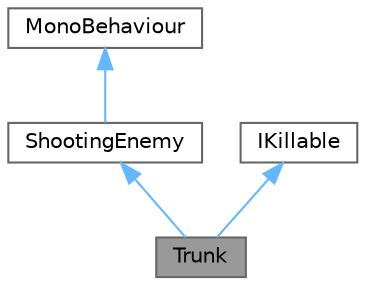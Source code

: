 digraph "Trunk"
{
 // LATEX_PDF_SIZE
  bgcolor="transparent";
  edge [fontname=Helvetica,fontsize=10,labelfontname=Helvetica,labelfontsize=10];
  node [fontname=Helvetica,fontsize=10,shape=box,height=0.2,width=0.4];
  Node1 [label="Trunk",height=0.2,width=0.4,color="gray40", fillcolor="grey60", style="filled", fontcolor="black",tooltip="Class handling the behaviour of the Trunk enemy."];
  Node2 -> Node1 [dir="back",color="steelblue1",style="solid"];
  Node2 [label="ShootingEnemy",height=0.2,width=0.4,color="gray40", fillcolor="white", style="filled",URL="$class_shooting_enemy.html",tooltip="Base class for all the shooter enemies and hazards."];
  Node3 -> Node2 [dir="back",color="steelblue1",style="solid"];
  Node3 [label="MonoBehaviour",height=0.2,width=0.4,color="gray40", fillcolor="white", style="filled",tooltip=" "];
  Node4 -> Node1 [dir="back",color="steelblue1",style="solid"];
  Node4 [label="IKillable",height=0.2,width=0.4,color="gray40", fillcolor="white", style="filled",URL="$interface_i_killable.html",tooltip=" "];
}
